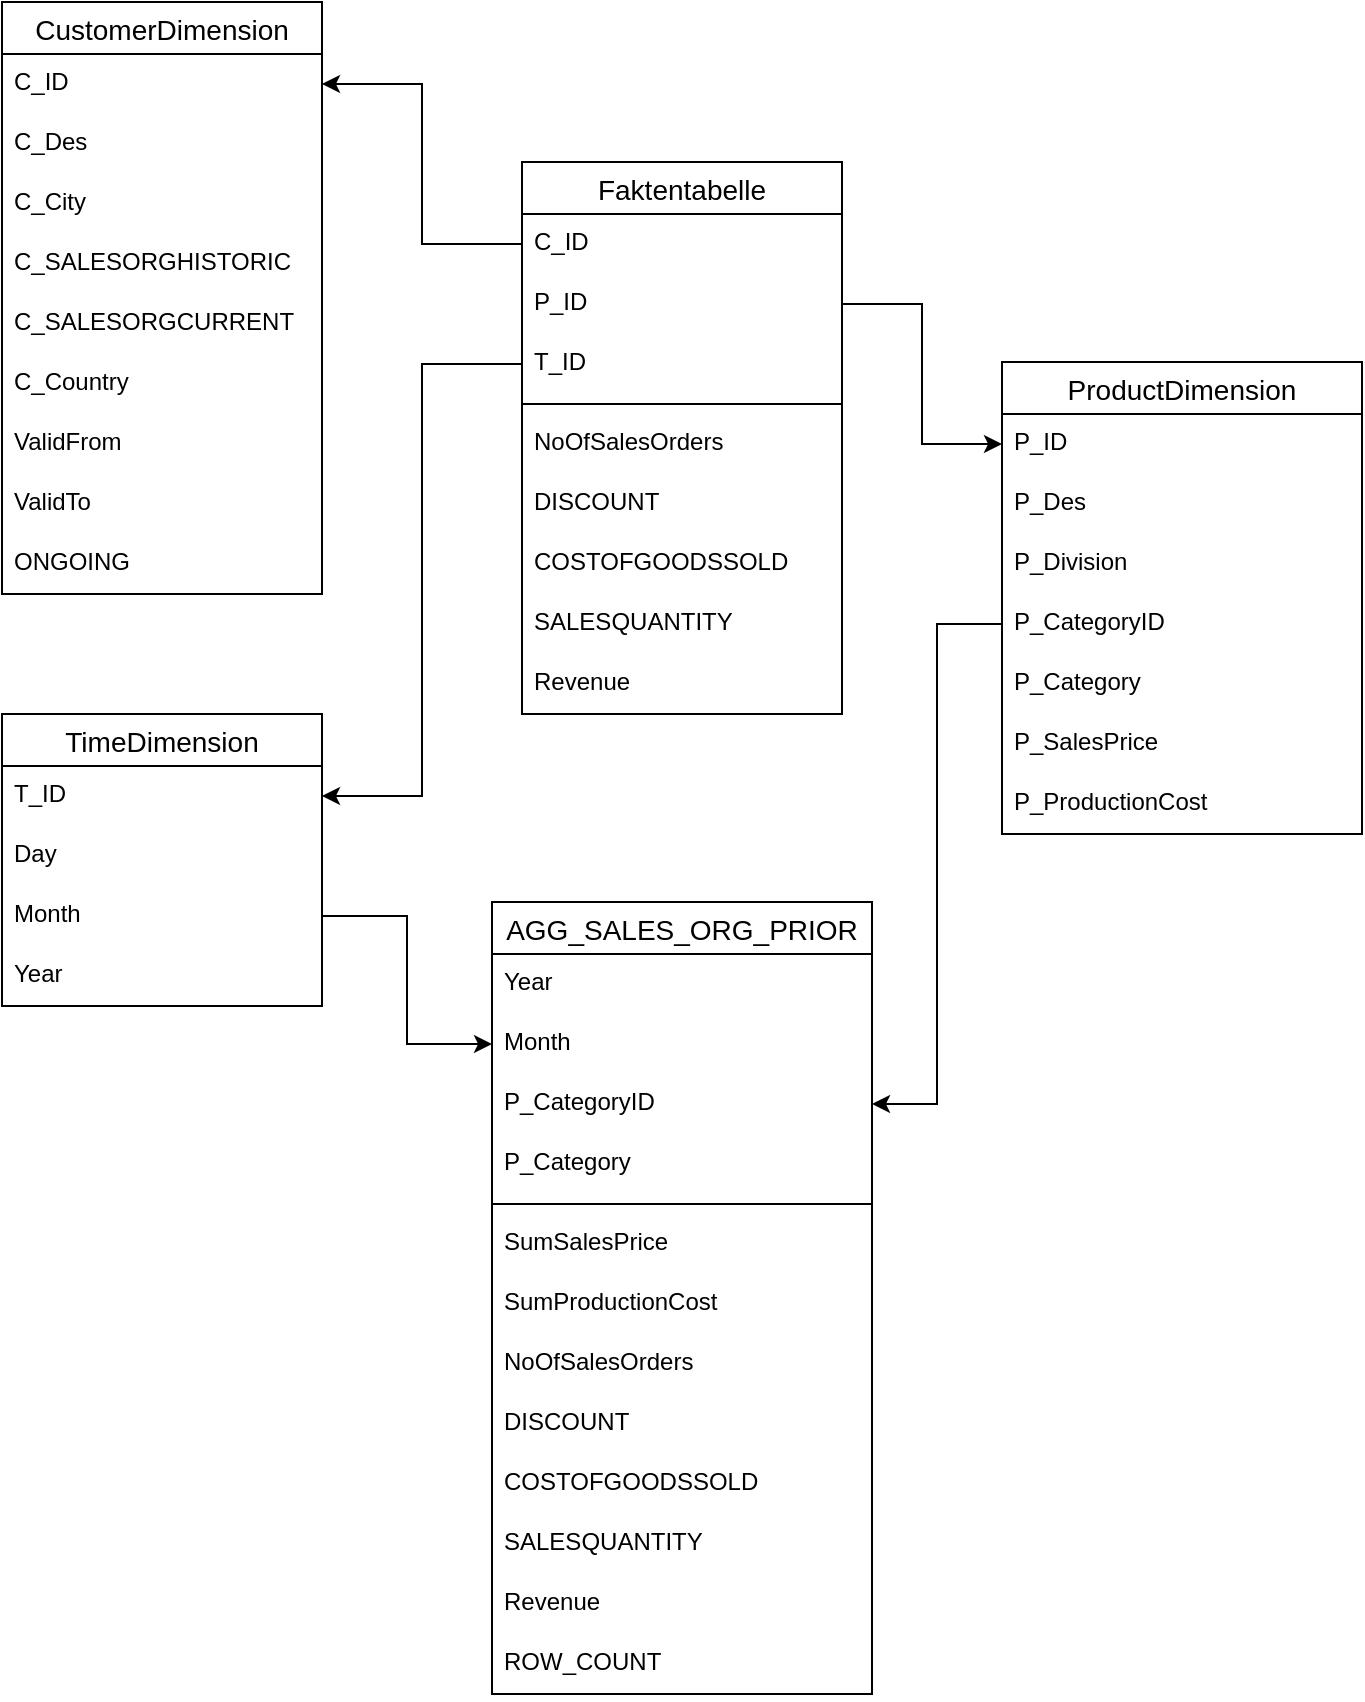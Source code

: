 <mxfile version="14.6.11" type="device"><diagram id="wAzzAo1YrH75ZVWnzPxZ" name="Page-1"><mxGraphModel dx="1108" dy="460" grid="1" gridSize="10" guides="1" tooltips="1" connect="1" arrows="1" fold="1" page="1" pageScale="1" pageWidth="827" pageHeight="1169" math="0" shadow="0"><root><mxCell id="0"/><mxCell id="1" parent="0"/><mxCell id="X9khf68yj9j8k_kHdCdA-1" value="Faktentabelle" style="swimlane;fontStyle=0;childLayout=stackLayout;horizontal=1;startSize=26;horizontalStack=0;resizeParent=1;resizeParentMax=0;resizeLast=0;collapsible=1;marginBottom=0;align=center;fontSize=14;" parent="1" vertex="1"><mxGeometry x="340" y="180" width="160" height="276" as="geometry"/></mxCell><mxCell id="X9khf68yj9j8k_kHdCdA-2" value="C_ID" style="text;strokeColor=none;fillColor=none;spacingLeft=4;spacingRight=4;overflow=hidden;rotatable=0;points=[[0,0.5],[1,0.5]];portConstraint=eastwest;fontSize=12;" parent="X9khf68yj9j8k_kHdCdA-1" vertex="1"><mxGeometry y="26" width="160" height="30" as="geometry"/></mxCell><mxCell id="X9khf68yj9j8k_kHdCdA-4" value="P_ID" style="text;strokeColor=none;fillColor=none;spacingLeft=4;spacingRight=4;overflow=hidden;rotatable=0;points=[[0,0.5],[1,0.5]];portConstraint=eastwest;fontSize=12;" parent="X9khf68yj9j8k_kHdCdA-1" vertex="1"><mxGeometry y="56" width="160" height="30" as="geometry"/></mxCell><mxCell id="X9khf68yj9j8k_kHdCdA-3" value="T_ID" style="text;strokeColor=none;fillColor=none;spacingLeft=4;spacingRight=4;overflow=hidden;rotatable=0;points=[[0,0.5],[1,0.5]];portConstraint=eastwest;fontSize=12;" parent="X9khf68yj9j8k_kHdCdA-1" vertex="1"><mxGeometry y="86" width="160" height="30" as="geometry"/></mxCell><mxCell id="X9khf68yj9j8k_kHdCdA-29" value="" style="line;strokeWidth=1;rotatable=0;dashed=0;labelPosition=right;align=left;verticalAlign=middle;spacingTop=0;spacingLeft=6;points=[];portConstraint=eastwest;" parent="X9khf68yj9j8k_kHdCdA-1" vertex="1"><mxGeometry y="116" width="160" height="10" as="geometry"/></mxCell><mxCell id="X9khf68yj9j8k_kHdCdA-24" value="NoOfSalesOrders" style="text;strokeColor=none;fillColor=none;spacingLeft=4;spacingRight=4;overflow=hidden;rotatable=0;points=[[0,0.5],[1,0.5]];portConstraint=eastwest;fontSize=12;" parent="X9khf68yj9j8k_kHdCdA-1" vertex="1"><mxGeometry y="126" width="160" height="30" as="geometry"/></mxCell><mxCell id="X9khf68yj9j8k_kHdCdA-26" value="DISCOUNT" style="text;strokeColor=none;fillColor=none;spacingLeft=4;spacingRight=4;overflow=hidden;rotatable=0;points=[[0,0.5],[1,0.5]];portConstraint=eastwest;fontSize=12;" parent="X9khf68yj9j8k_kHdCdA-1" vertex="1"><mxGeometry y="156" width="160" height="30" as="geometry"/></mxCell><mxCell id="X9khf68yj9j8k_kHdCdA-27" value="COSTOFGOODSSOLD" style="text;strokeColor=none;fillColor=none;spacingLeft=4;spacingRight=4;overflow=hidden;rotatable=0;points=[[0,0.5],[1,0.5]];portConstraint=eastwest;fontSize=12;" parent="X9khf68yj9j8k_kHdCdA-1" vertex="1"><mxGeometry y="186" width="160" height="30" as="geometry"/></mxCell><mxCell id="X9khf68yj9j8k_kHdCdA-28" value="SALESQUANTITY" style="text;strokeColor=none;fillColor=none;spacingLeft=4;spacingRight=4;overflow=hidden;rotatable=0;points=[[0,0.5],[1,0.5]];portConstraint=eastwest;fontSize=12;" parent="X9khf68yj9j8k_kHdCdA-1" vertex="1"><mxGeometry y="216" width="160" height="30" as="geometry"/></mxCell><mxCell id="n-sTrpE3tUFyktxr9pkF-2" value="Revenue" style="text;strokeColor=none;fillColor=none;spacingLeft=4;spacingRight=4;overflow=hidden;rotatable=0;points=[[0,0.5],[1,0.5]];portConstraint=eastwest;fontSize=12;" parent="X9khf68yj9j8k_kHdCdA-1" vertex="1"><mxGeometry y="246" width="160" height="30" as="geometry"/></mxCell><mxCell id="X9khf68yj9j8k_kHdCdA-5" value="TimeDimension" style="swimlane;fontStyle=0;childLayout=stackLayout;horizontal=1;startSize=26;horizontalStack=0;resizeParent=1;resizeParentMax=0;resizeLast=0;collapsible=1;marginBottom=0;align=center;fontSize=14;" parent="1" vertex="1"><mxGeometry x="80" y="456" width="160" height="146" as="geometry"/></mxCell><mxCell id="n-sTrpE3tUFyktxr9pkF-3" value="T_ID&#10;" style="text;strokeColor=none;fillColor=none;spacingLeft=4;spacingRight=4;overflow=hidden;rotatable=0;points=[[0,0.5],[1,0.5]];portConstraint=eastwest;fontSize=12;" parent="X9khf68yj9j8k_kHdCdA-5" vertex="1"><mxGeometry y="26" width="160" height="30" as="geometry"/></mxCell><mxCell id="X9khf68yj9j8k_kHdCdA-38" value="Day" style="text;strokeColor=none;fillColor=none;spacingLeft=4;spacingRight=4;overflow=hidden;rotatable=0;points=[[0,0.5],[1,0.5]];portConstraint=eastwest;fontSize=12;" parent="X9khf68yj9j8k_kHdCdA-5" vertex="1"><mxGeometry y="56" width="160" height="30" as="geometry"/></mxCell><mxCell id="X9khf68yj9j8k_kHdCdA-7" value="Month" style="text;strokeColor=none;fillColor=none;spacingLeft=4;spacingRight=4;overflow=hidden;rotatable=0;points=[[0,0.5],[1,0.5]];portConstraint=eastwest;fontSize=12;" parent="X9khf68yj9j8k_kHdCdA-5" vertex="1"><mxGeometry y="86" width="160" height="30" as="geometry"/></mxCell><mxCell id="0yRddOY0AmyJU3GfuKDz-3" value="Year" style="text;strokeColor=none;fillColor=none;spacingLeft=4;spacingRight=4;overflow=hidden;rotatable=0;points=[[0,0.5],[1,0.5]];portConstraint=eastwest;fontSize=12;" parent="X9khf68yj9j8k_kHdCdA-5" vertex="1"><mxGeometry y="116" width="160" height="30" as="geometry"/></mxCell><mxCell id="X9khf68yj9j8k_kHdCdA-9" value="CustomerDimension" style="swimlane;fontStyle=0;childLayout=stackLayout;horizontal=1;startSize=26;horizontalStack=0;resizeParent=1;resizeParentMax=0;resizeLast=0;collapsible=1;marginBottom=0;align=center;fontSize=14;" parent="1" vertex="1"><mxGeometry x="80" y="100" width="160" height="296" as="geometry"><mxRectangle x="320" y="240" width="140" height="26" as="alternateBounds"/></mxGeometry></mxCell><mxCell id="X9khf68yj9j8k_kHdCdA-10" value="C_ID" style="text;strokeColor=none;fillColor=none;spacingLeft=4;spacingRight=4;overflow=hidden;rotatable=0;points=[[0,0.5],[1,0.5]];portConstraint=eastwest;fontSize=12;" parent="X9khf68yj9j8k_kHdCdA-9" vertex="1"><mxGeometry y="26" width="160" height="30" as="geometry"/></mxCell><mxCell id="X9khf68yj9j8k_kHdCdA-11" value="C_Des" style="text;strokeColor=none;fillColor=none;spacingLeft=4;spacingRight=4;overflow=hidden;rotatable=0;points=[[0,0.5],[1,0.5]];portConstraint=eastwest;fontSize=12;" parent="X9khf68yj9j8k_kHdCdA-9" vertex="1"><mxGeometry y="56" width="160" height="30" as="geometry"/></mxCell><mxCell id="X9khf68yj9j8k_kHdCdA-12" value="C_City" style="text;strokeColor=none;fillColor=none;spacingLeft=4;spacingRight=4;overflow=hidden;rotatable=0;points=[[0,0.5],[1,0.5]];portConstraint=eastwest;fontSize=12;" parent="X9khf68yj9j8k_kHdCdA-9" vertex="1"><mxGeometry y="86" width="160" height="30" as="geometry"/></mxCell><mxCell id="X9khf68yj9j8k_kHdCdA-17" value="C_SALESORGHISTORIC" style="text;strokeColor=none;fillColor=none;spacingLeft=4;spacingRight=4;overflow=hidden;rotatable=0;points=[[0,0.5],[1,0.5]];portConstraint=eastwest;fontSize=12;" parent="X9khf68yj9j8k_kHdCdA-9" vertex="1"><mxGeometry y="116" width="160" height="30" as="geometry"/></mxCell><mxCell id="yZoAfKrYhqAaEjsf1rym-1" value="C_SALESORGCURRENT" style="text;strokeColor=none;fillColor=none;spacingLeft=4;spacingRight=4;overflow=hidden;rotatable=0;points=[[0,0.5],[1,0.5]];portConstraint=eastwest;fontSize=12;" parent="X9khf68yj9j8k_kHdCdA-9" vertex="1"><mxGeometry y="146" width="160" height="30" as="geometry"/></mxCell><mxCell id="X9khf68yj9j8k_kHdCdA-18" value="C_Country" style="text;strokeColor=none;fillColor=none;spacingLeft=4;spacingRight=4;overflow=hidden;rotatable=0;points=[[0,0.5],[1,0.5]];portConstraint=eastwest;fontSize=12;" parent="X9khf68yj9j8k_kHdCdA-9" vertex="1"><mxGeometry y="176" width="160" height="30" as="geometry"/></mxCell><mxCell id="e554Ae1No2jzSzfGBFgC-4" value="ValidFrom" style="text;strokeColor=none;fillColor=none;spacingLeft=4;spacingRight=4;overflow=hidden;rotatable=0;points=[[0,0.5],[1,0.5]];portConstraint=eastwest;fontSize=12;" parent="X9khf68yj9j8k_kHdCdA-9" vertex="1"><mxGeometry y="206" width="160" height="30" as="geometry"/></mxCell><mxCell id="e554Ae1No2jzSzfGBFgC-5" value="ValidTo" style="text;strokeColor=none;fillColor=none;spacingLeft=4;spacingRight=4;overflow=hidden;rotatable=0;points=[[0,0.5],[1,0.5]];portConstraint=eastwest;fontSize=12;" parent="X9khf68yj9j8k_kHdCdA-9" vertex="1"><mxGeometry y="236" width="160" height="30" as="geometry"/></mxCell><mxCell id="e554Ae1No2jzSzfGBFgC-6" value="ONGOING" style="text;strokeColor=none;fillColor=none;spacingLeft=4;spacingRight=4;overflow=hidden;rotatable=0;points=[[0,0.5],[1,0.5]];portConstraint=eastwest;fontSize=12;" parent="X9khf68yj9j8k_kHdCdA-9" vertex="1"><mxGeometry y="266" width="160" height="30" as="geometry"/></mxCell><mxCell id="X9khf68yj9j8k_kHdCdA-13" value="ProductDimension" style="swimlane;fontStyle=0;childLayout=stackLayout;horizontal=1;startSize=26;horizontalStack=0;resizeParent=1;resizeParentMax=0;resizeLast=0;collapsible=1;marginBottom=0;align=center;fontSize=14;" parent="1" vertex="1"><mxGeometry x="580" y="280" width="180" height="236" as="geometry"/></mxCell><mxCell id="X9khf68yj9j8k_kHdCdA-14" value="P_ID" style="text;strokeColor=none;fillColor=none;spacingLeft=4;spacingRight=4;overflow=hidden;rotatable=0;points=[[0,0.5],[1,0.5]];portConstraint=eastwest;fontSize=12;" parent="X9khf68yj9j8k_kHdCdA-13" vertex="1"><mxGeometry y="26" width="180" height="30" as="geometry"/></mxCell><mxCell id="X9khf68yj9j8k_kHdCdA-15" value="P_Des" style="text;strokeColor=none;fillColor=none;spacingLeft=4;spacingRight=4;overflow=hidden;rotatable=0;points=[[0,0.5],[1,0.5]];portConstraint=eastwest;fontSize=12;" parent="X9khf68yj9j8k_kHdCdA-13" vertex="1"><mxGeometry y="56" width="180" height="30" as="geometry"/></mxCell><mxCell id="X9khf68yj9j8k_kHdCdA-16" value="P_Division" style="text;strokeColor=none;fillColor=none;spacingLeft=4;spacingRight=4;overflow=hidden;rotatable=0;points=[[0,0.5],[1,0.5]];portConstraint=eastwest;fontSize=12;" parent="X9khf68yj9j8k_kHdCdA-13" vertex="1"><mxGeometry y="86" width="180" height="30" as="geometry"/></mxCell><mxCell id="n-sTrpE3tUFyktxr9pkF-4" value="P_CategoryID" style="text;strokeColor=none;fillColor=none;spacingLeft=4;spacingRight=4;overflow=hidden;rotatable=0;points=[[0,0.5],[1,0.5]];portConstraint=eastwest;fontSize=12;" parent="X9khf68yj9j8k_kHdCdA-13" vertex="1"><mxGeometry y="116" width="180" height="30" as="geometry"/></mxCell><mxCell id="X9khf68yj9j8k_kHdCdA-19" value="P_Category" style="text;strokeColor=none;fillColor=none;spacingLeft=4;spacingRight=4;overflow=hidden;rotatable=0;points=[[0,0.5],[1,0.5]];portConstraint=eastwest;fontSize=12;" parent="X9khf68yj9j8k_kHdCdA-13" vertex="1"><mxGeometry y="146" width="180" height="30" as="geometry"/></mxCell><mxCell id="X9khf68yj9j8k_kHdCdA-39" value="P_SalesPrice" style="text;strokeColor=none;fillColor=none;spacingLeft=4;spacingRight=4;overflow=hidden;rotatable=0;points=[[0,0.5],[1,0.5]];portConstraint=eastwest;fontSize=12;" parent="X9khf68yj9j8k_kHdCdA-13" vertex="1"><mxGeometry y="176" width="180" height="30" as="geometry"/></mxCell><mxCell id="X9khf68yj9j8k_kHdCdA-40" value="P_ProductionCost" style="text;strokeColor=none;fillColor=none;spacingLeft=4;spacingRight=4;overflow=hidden;rotatable=0;points=[[0,0.5],[1,0.5]];portConstraint=eastwest;fontSize=12;" parent="X9khf68yj9j8k_kHdCdA-13" vertex="1"><mxGeometry y="206" width="180" height="30" as="geometry"/></mxCell><mxCell id="_dRa1vZVPZxnuq4B1HvO-12" value="AGG_SALES_ORG_PRIOR" style="swimlane;fontStyle=0;childLayout=stackLayout;horizontal=1;startSize=26;horizontalStack=0;resizeParent=1;resizeParentMax=0;resizeLast=0;collapsible=1;marginBottom=0;align=center;fontSize=14;" parent="1" vertex="1"><mxGeometry x="325" y="550" width="190" height="396" as="geometry"/></mxCell><mxCell id="_dRa1vZVPZxnuq4B1HvO-16" value="Year" style="text;strokeColor=none;fillColor=none;spacingLeft=4;spacingRight=4;overflow=hidden;rotatable=0;points=[[0,0.5],[1,0.5]];portConstraint=eastwest;fontSize=12;" parent="_dRa1vZVPZxnuq4B1HvO-12" vertex="1"><mxGeometry y="26" width="190" height="30" as="geometry"/></mxCell><mxCell id="_dRa1vZVPZxnuq4B1HvO-15" value="Month" style="text;strokeColor=none;fillColor=none;spacingLeft=4;spacingRight=4;overflow=hidden;rotatable=0;points=[[0,0.5],[1,0.5]];portConstraint=eastwest;fontSize=12;" parent="_dRa1vZVPZxnuq4B1HvO-12" vertex="1"><mxGeometry y="56" width="190" height="30" as="geometry"/></mxCell><mxCell id="_dRa1vZVPZxnuq4B1HvO-14" value="P_CategoryID" style="text;strokeColor=none;fillColor=none;spacingLeft=4;spacingRight=4;overflow=hidden;rotatable=0;points=[[0,0.5],[1,0.5]];portConstraint=eastwest;fontSize=12;" parent="_dRa1vZVPZxnuq4B1HvO-12" vertex="1"><mxGeometry y="86" width="190" height="30" as="geometry"/></mxCell><mxCell id="Yh_H24ANfFi7bobEomzJ-7" value="P_Category" style="text;strokeColor=none;fillColor=none;spacingLeft=4;spacingRight=4;overflow=hidden;rotatable=0;points=[[0,0.5],[1,0.5]];portConstraint=eastwest;fontSize=12;" parent="_dRa1vZVPZxnuq4B1HvO-12" vertex="1"><mxGeometry y="116" width="190" height="30" as="geometry"/></mxCell><mxCell id="_dRa1vZVPZxnuq4B1HvO-17" value="" style="line;strokeWidth=1;rotatable=0;dashed=0;labelPosition=right;align=left;verticalAlign=middle;spacingTop=0;spacingLeft=6;points=[];portConstraint=eastwest;" parent="_dRa1vZVPZxnuq4B1HvO-12" vertex="1"><mxGeometry y="146" width="190" height="10" as="geometry"/></mxCell><mxCell id="Yh_H24ANfFi7bobEomzJ-9" value="SumSalesPrice" style="text;strokeColor=none;fillColor=none;spacingLeft=4;spacingRight=4;overflow=hidden;rotatable=0;points=[[0,0.5],[1,0.5]];portConstraint=eastwest;fontSize=12;" parent="_dRa1vZVPZxnuq4B1HvO-12" vertex="1"><mxGeometry y="156" width="190" height="30" as="geometry"/></mxCell><mxCell id="Yh_H24ANfFi7bobEomzJ-10" value="SumProductionCost" style="text;strokeColor=none;fillColor=none;spacingLeft=4;spacingRight=4;overflow=hidden;rotatable=0;points=[[0,0.5],[1,0.5]];portConstraint=eastwest;fontSize=12;" parent="_dRa1vZVPZxnuq4B1HvO-12" vertex="1"><mxGeometry y="186" width="190" height="30" as="geometry"/></mxCell><mxCell id="Yh_H24ANfFi7bobEomzJ-17" value="NoOfSalesOrders" style="text;strokeColor=none;fillColor=none;spacingLeft=4;spacingRight=4;overflow=hidden;rotatable=0;points=[[0,0.5],[1,0.5]];portConstraint=eastwest;fontSize=12;" parent="_dRa1vZVPZxnuq4B1HvO-12" vertex="1"><mxGeometry y="216" width="190" height="30" as="geometry"/></mxCell><mxCell id="Yh_H24ANfFi7bobEomzJ-18" value="DISCOUNT" style="text;strokeColor=none;fillColor=none;spacingLeft=4;spacingRight=4;overflow=hidden;rotatable=0;points=[[0,0.5],[1,0.5]];portConstraint=eastwest;fontSize=12;" parent="_dRa1vZVPZxnuq4B1HvO-12" vertex="1"><mxGeometry y="246" width="190" height="30" as="geometry"/></mxCell><mxCell id="Yh_H24ANfFi7bobEomzJ-19" value="COSTOFGOODSSOLD" style="text;strokeColor=none;fillColor=none;spacingLeft=4;spacingRight=4;overflow=hidden;rotatable=0;points=[[0,0.5],[1,0.5]];portConstraint=eastwest;fontSize=12;" parent="_dRa1vZVPZxnuq4B1HvO-12" vertex="1"><mxGeometry y="276" width="190" height="30" as="geometry"/></mxCell><mxCell id="Yh_H24ANfFi7bobEomzJ-20" value="SALESQUANTITY" style="text;strokeColor=none;fillColor=none;spacingLeft=4;spacingRight=4;overflow=hidden;rotatable=0;points=[[0,0.5],[1,0.5]];portConstraint=eastwest;fontSize=12;" parent="_dRa1vZVPZxnuq4B1HvO-12" vertex="1"><mxGeometry y="306" width="190" height="30" as="geometry"/></mxCell><mxCell id="Yh_H24ANfFi7bobEomzJ-21" value="Revenue" style="text;strokeColor=none;fillColor=none;spacingLeft=4;spacingRight=4;overflow=hidden;rotatable=0;points=[[0,0.5],[1,0.5]];portConstraint=eastwest;fontSize=12;" parent="_dRa1vZVPZxnuq4B1HvO-12" vertex="1"><mxGeometry y="336" width="190" height="30" as="geometry"/></mxCell><mxCell id="Yh_H24ANfFi7bobEomzJ-8" value="ROW_COUNT" style="text;strokeColor=none;fillColor=none;spacingLeft=4;spacingRight=4;overflow=hidden;rotatable=0;points=[[0,0.5],[1,0.5]];portConstraint=eastwest;fontSize=12;" parent="_dRa1vZVPZxnuq4B1HvO-12" vertex="1"><mxGeometry y="366" width="190" height="30" as="geometry"/></mxCell><mxCell id="Yh_H24ANfFi7bobEomzJ-1" style="edgeStyle=orthogonalEdgeStyle;rounded=0;orthogonalLoop=1;jettySize=auto;html=1;entryX=1;entryY=0.5;entryDx=0;entryDy=0;" parent="1" source="X9khf68yj9j8k_kHdCdA-2" target="X9khf68yj9j8k_kHdCdA-10" edge="1"><mxGeometry relative="1" as="geometry"><mxPoint x="250" y="150" as="targetPoint"/><Array as="points"><mxPoint x="290" y="221"/><mxPoint x="290" y="141"/></Array></mxGeometry></mxCell><mxCell id="Yh_H24ANfFi7bobEomzJ-3" style="edgeStyle=orthogonalEdgeStyle;rounded=0;orthogonalLoop=1;jettySize=auto;html=1;entryX=0;entryY=0.5;entryDx=0;entryDy=0;" parent="1" source="X9khf68yj9j8k_kHdCdA-4" target="X9khf68yj9j8k_kHdCdA-14" edge="1"><mxGeometry relative="1" as="geometry"/></mxCell><mxCell id="Yh_H24ANfFi7bobEomzJ-4" style="edgeStyle=orthogonalEdgeStyle;rounded=0;orthogonalLoop=1;jettySize=auto;html=1;entryX=1;entryY=0.5;entryDx=0;entryDy=0;" parent="1" source="n-sTrpE3tUFyktxr9pkF-4" target="_dRa1vZVPZxnuq4B1HvO-14" edge="1"><mxGeometry relative="1" as="geometry"/></mxCell><mxCell id="Yh_H24ANfFi7bobEomzJ-5" style="edgeStyle=orthogonalEdgeStyle;rounded=0;orthogonalLoop=1;jettySize=auto;html=1;entryX=0;entryY=0.5;entryDx=0;entryDy=0;" parent="1" source="X9khf68yj9j8k_kHdCdA-7" target="_dRa1vZVPZxnuq4B1HvO-15" edge="1"><mxGeometry relative="1" as="geometry"/></mxCell><mxCell id="Yh_H24ANfFi7bobEomzJ-6" style="edgeStyle=orthogonalEdgeStyle;rounded=0;orthogonalLoop=1;jettySize=auto;html=1;entryX=1;entryY=0.5;entryDx=0;entryDy=0;" parent="1" source="X9khf68yj9j8k_kHdCdA-3" target="n-sTrpE3tUFyktxr9pkF-3" edge="1"><mxGeometry relative="1" as="geometry"/></mxCell></root></mxGraphModel></diagram></mxfile>